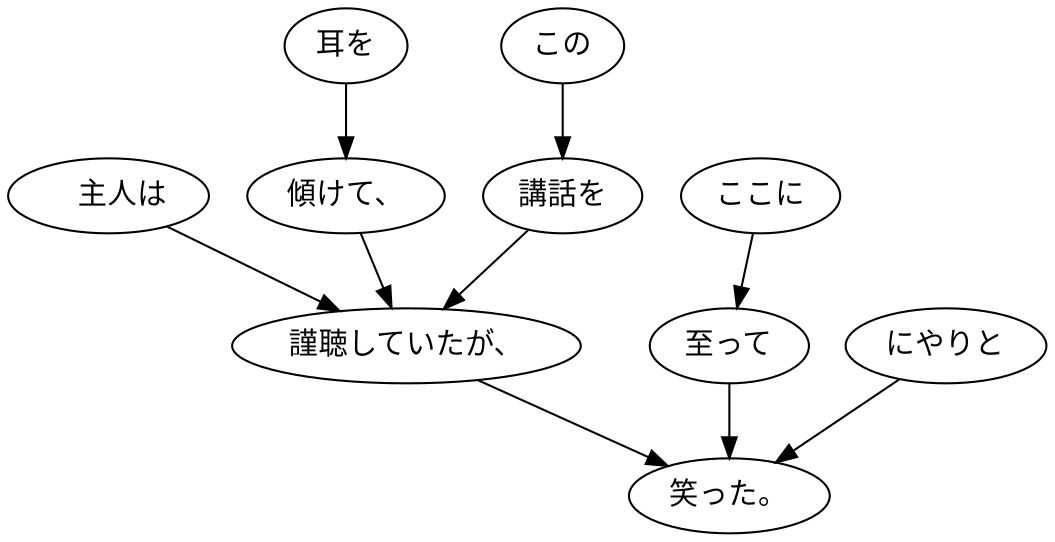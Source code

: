 digraph graph5005 {
	node0 [label="　主人は"];
	node1 [label="耳を"];
	node2 [label="傾けて、"];
	node3 [label="この"];
	node4 [label="講話を"];
	node5 [label="謹聴していたが、"];
	node6 [label="ここに"];
	node7 [label="至って"];
	node8 [label="にやりと"];
	node9 [label="笑った。"];
	node0 -> node5;
	node1 -> node2;
	node2 -> node5;
	node3 -> node4;
	node4 -> node5;
	node5 -> node9;
	node6 -> node7;
	node7 -> node9;
	node8 -> node9;
}

